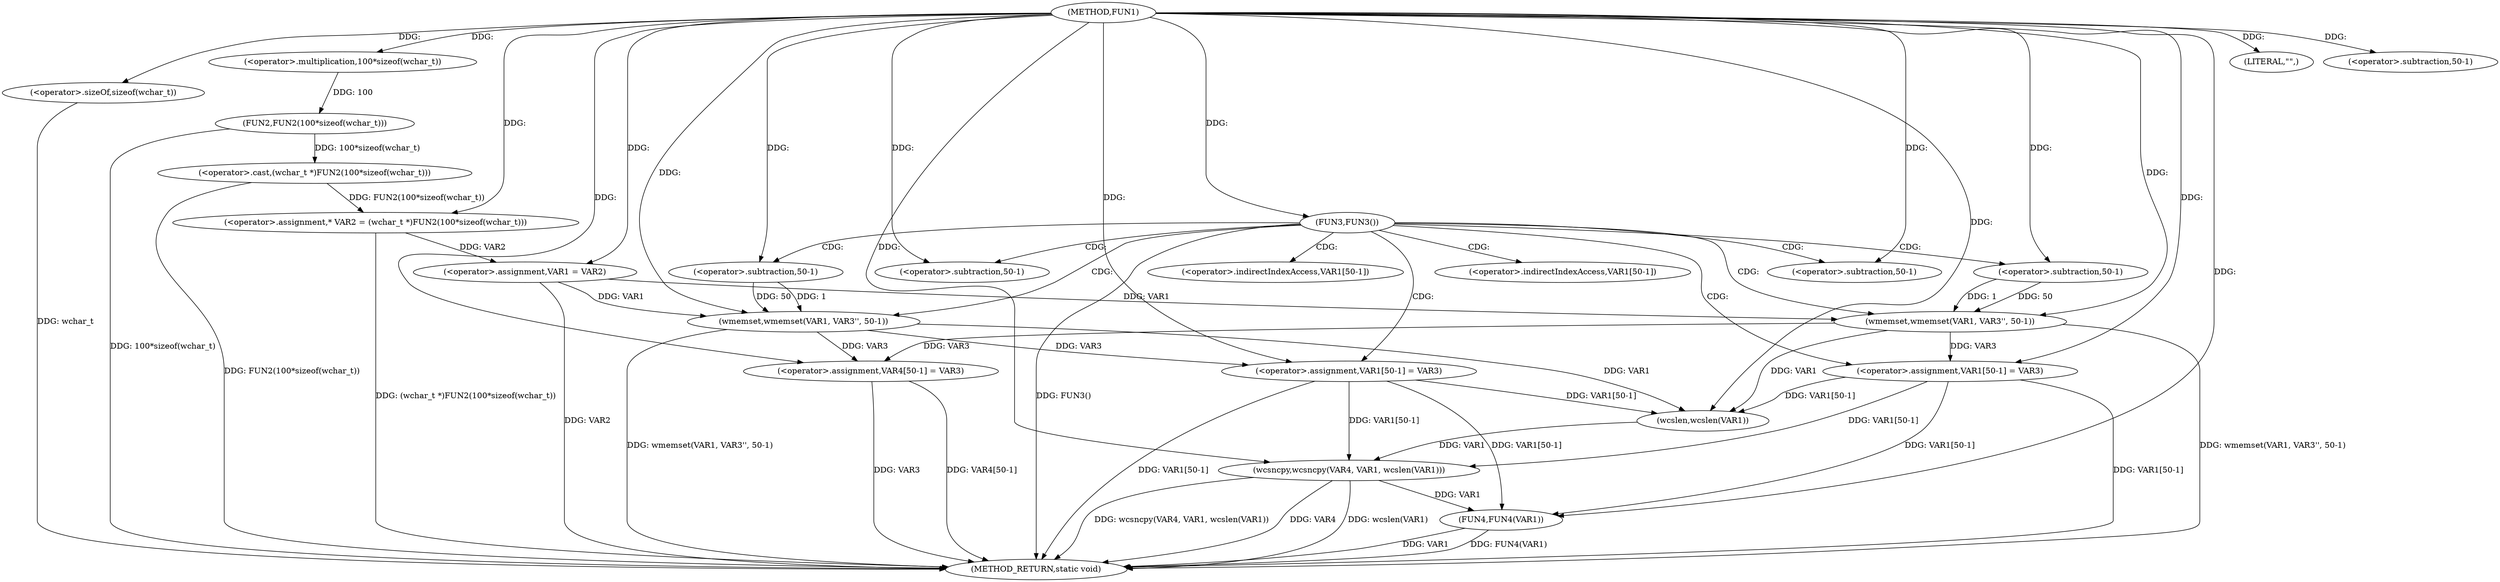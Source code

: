 digraph FUN1 {  
"1000100" [label = "(METHOD,FUN1)" ]
"1000163" [label = "(METHOD_RETURN,static void)" ]
"1000104" [label = "(<operator>.assignment,* VAR2 = (wchar_t *)FUN2(100*sizeof(wchar_t)))" ]
"1000106" [label = "(<operator>.cast,(wchar_t *)FUN2(100*sizeof(wchar_t)))" ]
"1000108" [label = "(FUN2,FUN2(100*sizeof(wchar_t)))" ]
"1000109" [label = "(<operator>.multiplication,100*sizeof(wchar_t))" ]
"1000111" [label = "(<operator>.sizeOf,sizeof(wchar_t))" ]
"1000113" [label = "(<operator>.assignment,VAR1 = VAR2)" ]
"1000117" [label = "(FUN3,FUN3())" ]
"1000119" [label = "(wmemset,wmemset(VAR1, VAR3'', 50-1))" ]
"1000122" [label = "(<operator>.subtraction,50-1)" ]
"1000125" [label = "(<operator>.assignment,VAR1[50-1] = VAR3)" ]
"1000128" [label = "(<operator>.subtraction,50-1)" ]
"1000134" [label = "(wmemset,wmemset(VAR1, VAR3'', 50-1))" ]
"1000137" [label = "(<operator>.subtraction,50-1)" ]
"1000140" [label = "(<operator>.assignment,VAR1[50-1] = VAR3)" ]
"1000143" [label = "(<operator>.subtraction,50-1)" ]
"1000148" [label = "(LITERAL,\"\",)" ]
"1000149" [label = "(wcsncpy,wcsncpy(VAR4, VAR1, wcslen(VAR1)))" ]
"1000152" [label = "(wcslen,wcslen(VAR1))" ]
"1000154" [label = "(<operator>.assignment,VAR4[50-1] = VAR3)" ]
"1000157" [label = "(<operator>.subtraction,50-1)" ]
"1000161" [label = "(FUN4,FUN4(VAR1))" ]
"1000126" [label = "(<operator>.indirectIndexAccess,VAR1[50-1])" ]
"1000141" [label = "(<operator>.indirectIndexAccess,VAR1[50-1])" ]
  "1000117" -> "1000163"  [ label = "DDG: FUN3()"] 
  "1000125" -> "1000163"  [ label = "DDG: VAR1[50-1]"] 
  "1000106" -> "1000163"  [ label = "DDG: FUN2(100*sizeof(wchar_t))"] 
  "1000154" -> "1000163"  [ label = "DDG: VAR3"] 
  "1000140" -> "1000163"  [ label = "DDG: VAR1[50-1]"] 
  "1000113" -> "1000163"  [ label = "DDG: VAR2"] 
  "1000149" -> "1000163"  [ label = "DDG: wcsncpy(VAR4, VAR1, wcslen(VAR1))"] 
  "1000111" -> "1000163"  [ label = "DDG: wchar_t"] 
  "1000149" -> "1000163"  [ label = "DDG: VAR4"] 
  "1000119" -> "1000163"  [ label = "DDG: wmemset(VAR1, VAR3'', 50-1)"] 
  "1000161" -> "1000163"  [ label = "DDG: VAR1"] 
  "1000149" -> "1000163"  [ label = "DDG: wcslen(VAR1)"] 
  "1000154" -> "1000163"  [ label = "DDG: VAR4[50-1]"] 
  "1000134" -> "1000163"  [ label = "DDG: wmemset(VAR1, VAR3'', 50-1)"] 
  "1000161" -> "1000163"  [ label = "DDG: FUN4(VAR1)"] 
  "1000104" -> "1000163"  [ label = "DDG: (wchar_t *)FUN2(100*sizeof(wchar_t))"] 
  "1000108" -> "1000163"  [ label = "DDG: 100*sizeof(wchar_t)"] 
  "1000106" -> "1000104"  [ label = "DDG: FUN2(100*sizeof(wchar_t))"] 
  "1000100" -> "1000104"  [ label = "DDG: "] 
  "1000108" -> "1000106"  [ label = "DDG: 100*sizeof(wchar_t)"] 
  "1000109" -> "1000108"  [ label = "DDG: 100"] 
  "1000100" -> "1000109"  [ label = "DDG: "] 
  "1000100" -> "1000111"  [ label = "DDG: "] 
  "1000104" -> "1000113"  [ label = "DDG: VAR2"] 
  "1000100" -> "1000113"  [ label = "DDG: "] 
  "1000100" -> "1000117"  [ label = "DDG: "] 
  "1000113" -> "1000119"  [ label = "DDG: VAR1"] 
  "1000100" -> "1000119"  [ label = "DDG: "] 
  "1000122" -> "1000119"  [ label = "DDG: 50"] 
  "1000122" -> "1000119"  [ label = "DDG: 1"] 
  "1000100" -> "1000122"  [ label = "DDG: "] 
  "1000119" -> "1000125"  [ label = "DDG: VAR3"] 
  "1000100" -> "1000125"  [ label = "DDG: "] 
  "1000100" -> "1000128"  [ label = "DDG: "] 
  "1000113" -> "1000134"  [ label = "DDG: VAR1"] 
  "1000100" -> "1000134"  [ label = "DDG: "] 
  "1000137" -> "1000134"  [ label = "DDG: 50"] 
  "1000137" -> "1000134"  [ label = "DDG: 1"] 
  "1000100" -> "1000137"  [ label = "DDG: "] 
  "1000134" -> "1000140"  [ label = "DDG: VAR3"] 
  "1000100" -> "1000140"  [ label = "DDG: "] 
  "1000100" -> "1000143"  [ label = "DDG: "] 
  "1000100" -> "1000148"  [ label = "DDG: "] 
  "1000100" -> "1000149"  [ label = "DDG: "] 
  "1000125" -> "1000149"  [ label = "DDG: VAR1[50-1]"] 
  "1000140" -> "1000149"  [ label = "DDG: VAR1[50-1]"] 
  "1000152" -> "1000149"  [ label = "DDG: VAR1"] 
  "1000125" -> "1000152"  [ label = "DDG: VAR1[50-1]"] 
  "1000140" -> "1000152"  [ label = "DDG: VAR1[50-1]"] 
  "1000134" -> "1000152"  [ label = "DDG: VAR1"] 
  "1000119" -> "1000152"  [ label = "DDG: VAR1"] 
  "1000100" -> "1000152"  [ label = "DDG: "] 
  "1000100" -> "1000154"  [ label = "DDG: "] 
  "1000134" -> "1000154"  [ label = "DDG: VAR3"] 
  "1000119" -> "1000154"  [ label = "DDG: VAR3"] 
  "1000100" -> "1000157"  [ label = "DDG: "] 
  "1000125" -> "1000161"  [ label = "DDG: VAR1[50-1]"] 
  "1000149" -> "1000161"  [ label = "DDG: VAR1"] 
  "1000140" -> "1000161"  [ label = "DDG: VAR1[50-1]"] 
  "1000100" -> "1000161"  [ label = "DDG: "] 
  "1000117" -> "1000125"  [ label = "CDG: "] 
  "1000117" -> "1000143"  [ label = "CDG: "] 
  "1000117" -> "1000126"  [ label = "CDG: "] 
  "1000117" -> "1000128"  [ label = "CDG: "] 
  "1000117" -> "1000137"  [ label = "CDG: "] 
  "1000117" -> "1000141"  [ label = "CDG: "] 
  "1000117" -> "1000119"  [ label = "CDG: "] 
  "1000117" -> "1000140"  [ label = "CDG: "] 
  "1000117" -> "1000134"  [ label = "CDG: "] 
  "1000117" -> "1000122"  [ label = "CDG: "] 
}
